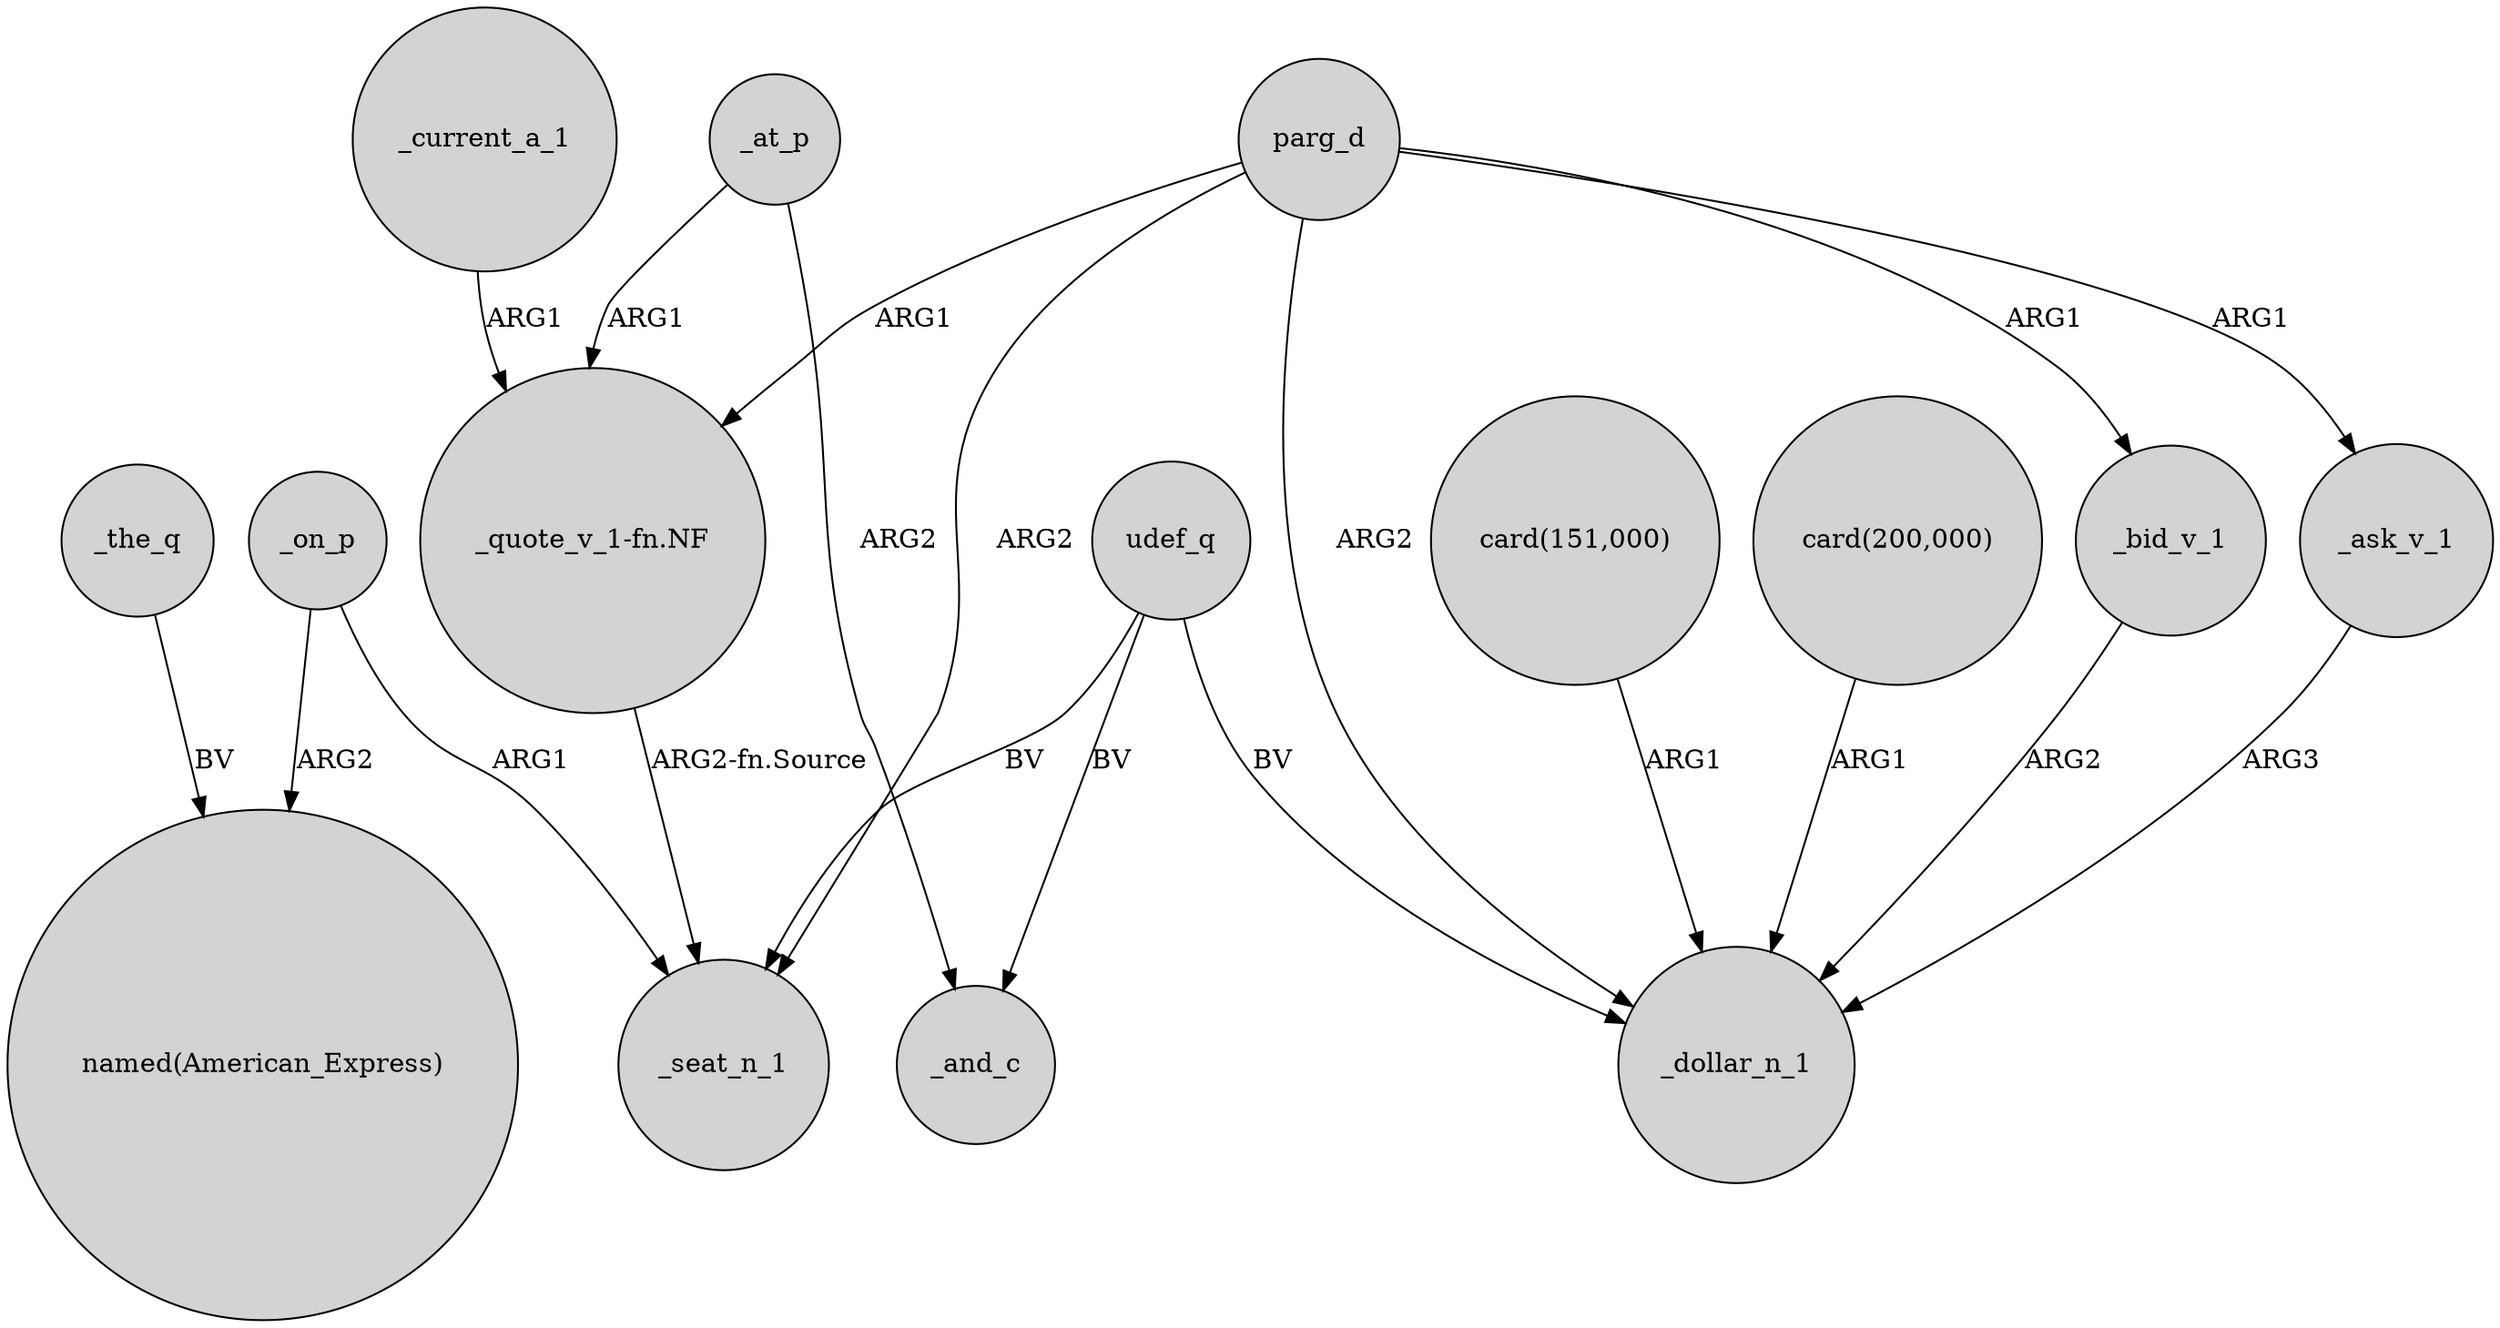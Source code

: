 digraph {
	node [shape=circle style=filled]
	parg_d -> _seat_n_1 [label=ARG2]
	parg_d -> _bid_v_1 [label=ARG1]
	_bid_v_1 -> _dollar_n_1 [label=ARG2]
	_on_p -> "named(American_Express)" [label=ARG2]
	_at_p -> "_quote_v_1-fn.NF" [label=ARG1]
	_ask_v_1 -> _dollar_n_1 [label=ARG3]
	parg_d -> "_quote_v_1-fn.NF" [label=ARG1]
	_the_q -> "named(American_Express)" [label=BV]
	_current_a_1 -> "_quote_v_1-fn.NF" [label=ARG1]
	"card(151,000)" -> _dollar_n_1 [label=ARG1]
	parg_d -> _dollar_n_1 [label=ARG2]
	parg_d -> _ask_v_1 [label=ARG1]
	udef_q -> _seat_n_1 [label=BV]
	"_quote_v_1-fn.NF" -> _seat_n_1 [label="ARG2-fn.Source"]
	_on_p -> _seat_n_1 [label=ARG1]
	udef_q -> _and_c [label=BV]
	_at_p -> _and_c [label=ARG2]
	"card(200,000)" -> _dollar_n_1 [label=ARG1]
	udef_q -> _dollar_n_1 [label=BV]
}
